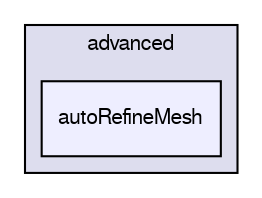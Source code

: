 digraph "applications/utilities/mesh/advanced/autoRefineMesh" {
  bgcolor=transparent;
  compound=true
  node [ fontsize="10", fontname="FreeSans"];
  edge [ labelfontsize="10", labelfontname="FreeSans"];
  subgraph clusterdir_33cf184158805ce1a4614f861f9c9f7a {
    graph [ bgcolor="#ddddee", pencolor="black", label="advanced" fontname="FreeSans", fontsize="10", URL="dir_33cf184158805ce1a4614f861f9c9f7a.html"]
  dir_ef20456b9c23626ee8b25d14cbd98523 [shape=box, label="autoRefineMesh", style="filled", fillcolor="#eeeeff", pencolor="black", URL="dir_ef20456b9c23626ee8b25d14cbd98523.html"];
  }
}
